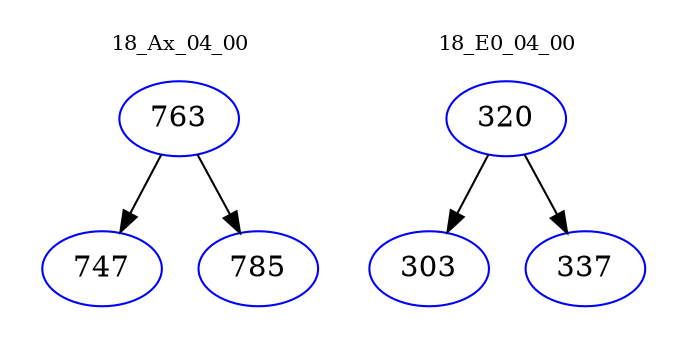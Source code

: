 digraph{
subgraph cluster_0 {
color = white
label = "18_Ax_04_00";
fontsize=10;
T0_763 [label="763", color="blue"]
T0_763 -> T0_747 [color="black"]
T0_747 [label="747", color="blue"]
T0_763 -> T0_785 [color="black"]
T0_785 [label="785", color="blue"]
}
subgraph cluster_1 {
color = white
label = "18_E0_04_00";
fontsize=10;
T1_320 [label="320", color="blue"]
T1_320 -> T1_303 [color="black"]
T1_303 [label="303", color="blue"]
T1_320 -> T1_337 [color="black"]
T1_337 [label="337", color="blue"]
}
}
